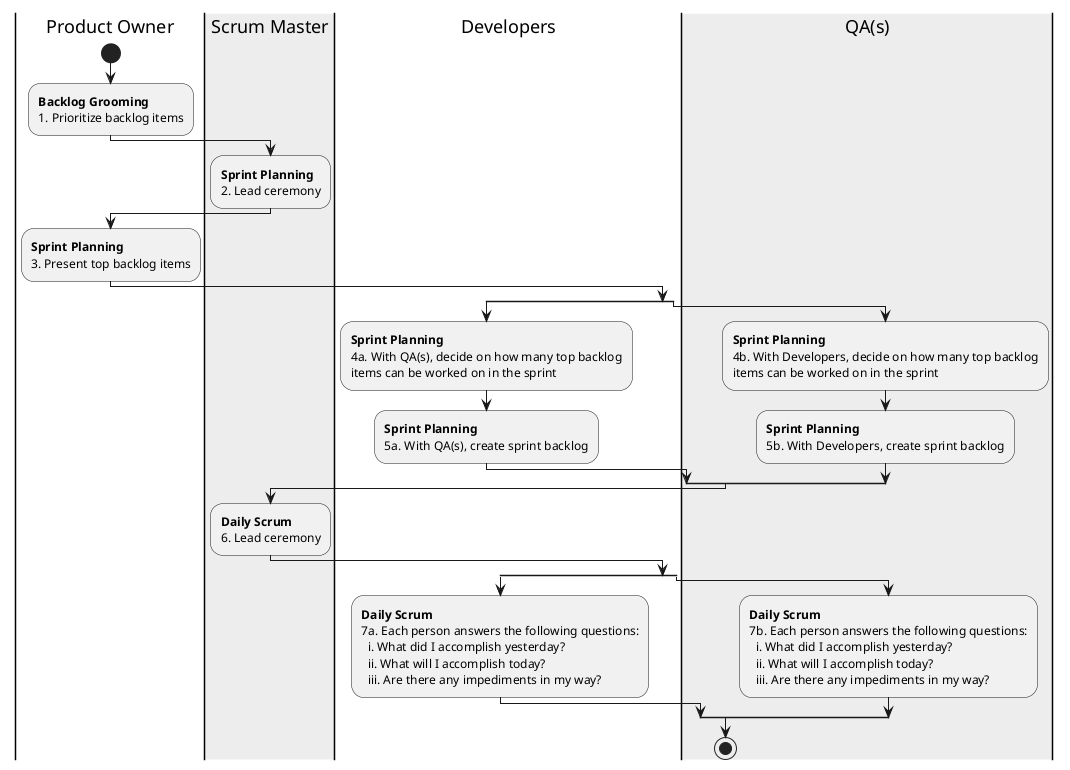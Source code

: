 @startuml RoleBasedSdlc

skinparam monochrome true
skinparam Shadowing false

|Product Owner|
start
:**Backlog Grooming**
1. Prioritize backlog items;

|#AntiqueWhite|Scrum Master|
:**Sprint Planning**
2. Lead ceremony;

|Product Owner|
:**Sprint Planning**
3. Present top backlog items;


|Developers|
split

:**Sprint Planning**
4a. With QA(s), decide on how many top backlog
items can be worked on in the sprint;

|Developers|
:**Sprint Planning**
5a. With QA(s), create sprint backlog;

|#AntiqueWhite|QA(s)|
split again

:**Sprint Planning**
4b. With Developers, decide on how many top backlog
items can be worked on in the sprint;

|QA(s)|
:**Sprint Planning**
5b. With Developers, create sprint backlog;

end split

|Scrum Master|
:**Daily Scrum**
6. Lead ceremony;

|Developers|
split

:**Daily Scrum**
7a. Each person answers the following questions:
  i. What did I accomplish yesterday?
  ii. What will I accomplish today?
  iii. Are there any impediments in my way?;

|QA(s)|
split again

:**Daily Scrum**
7b. Each person answers the following questions:
  i. What did I accomplish yesterday?
  ii. What will I accomplish today?
  iii. Are there any impediments in my way?;

end split

stop

@enduml
